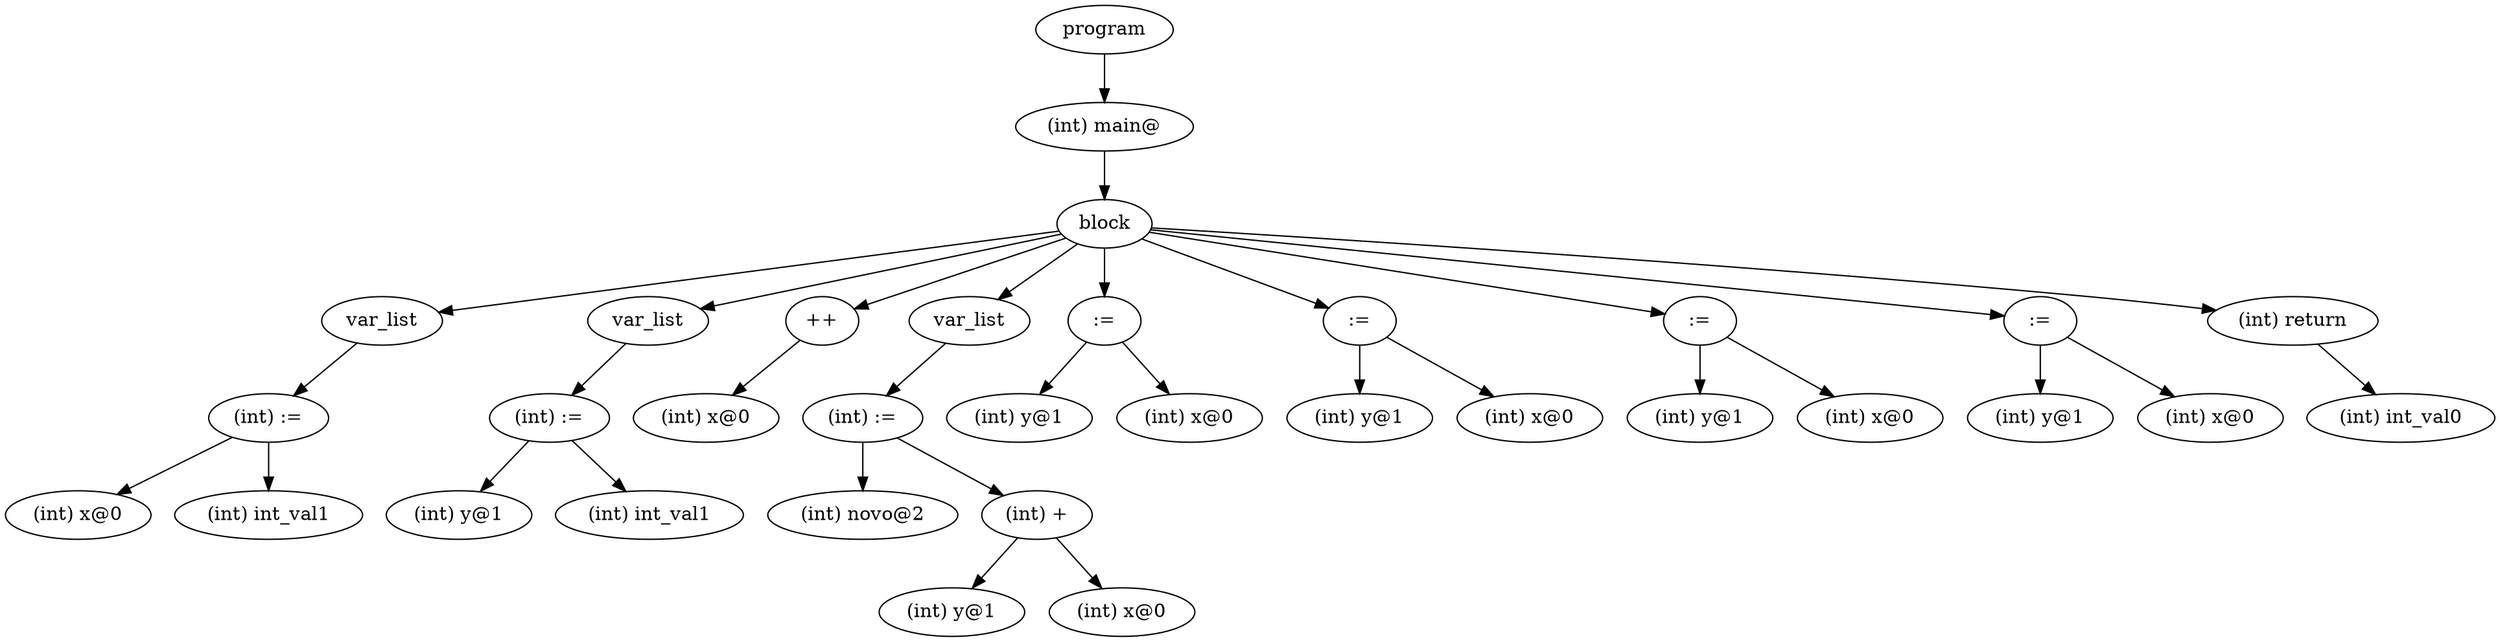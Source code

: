 digraph {
graph [ordering="out"];
node0[label="program"];
node1[label="(int) main@"];
node2[label="block"];
node3[label="var_list"];
node4[label="(int) :="];
node5[label="(int) x@0"];
node4 -> node5;
node6[label="(int) int_val1"];
node4 -> node6;
node3 -> node4;
node2 -> node3;
node7[label="var_list"];
node8[label="(int) :="];
node9[label="(int) y@1"];
node8 -> node9;
node10[label="(int) int_val1"];
node8 -> node10;
node7 -> node8;
node2 -> node7;
node11[label="++"];
node12[label="(int) x@0"];
node11 -> node12;
node2 -> node11;
node13[label="var_list"];
node14[label="(int) :="];
node15[label="(int) novo@2"];
node14 -> node15;
node16[label="(int) +"];
node17[label="(int) y@1"];
node16 -> node17;
node18[label="(int) x@0"];
node16 -> node18;
node14 -> node16;
node13 -> node14;
node2 -> node13;
node19[label=":="];
node20[label="(int) y@1"];
node19 -> node20;
node21[label="(int) x@0"];
node19 -> node21;
node2 -> node19;
node22[label=":="];
node23[label="(int) y@1"];
node22 -> node23;
node24[label="(int) x@0"];
node22 -> node24;
node2 -> node22;
node25[label=":="];
node26[label="(int) y@1"];
node25 -> node26;
node27[label="(int) x@0"];
node25 -> node27;
node2 -> node25;
node28[label=":="];
node29[label="(int) y@1"];
node28 -> node29;
node30[label="(int) x@0"];
node28 -> node30;
node2 -> node28;
node31[label="(int) return"];
node32[label="(int) int_val0"];
node31 -> node32;
node2 -> node31;
node1 -> node2;
node0 -> node1;
}
